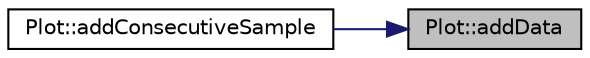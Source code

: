 digraph "Plot::addData"
{
 // LATEX_PDF_SIZE
  edge [fontname="Helvetica",fontsize="10",labelfontname="Helvetica",labelfontsize="10"];
  node [fontname="Helvetica",fontsize="10",shape=record];
  rankdir="RL";
  Node1 [label="Plot::addData",height=0.2,width=0.4,color="black", fillcolor="grey75", style="filled", fontcolor="black",tooltip="Add a single data point."];
  Node1 -> Node2 [dir="back",color="midnightblue",fontsize="10",style="solid",fontname="Helvetica"];
  Node2 [label="Plot::addConsecutiveSample",height=0.2,width=0.4,color="black", fillcolor="white", style="filled",URL="$class_plot.html#ac5af8584145b5c1bd664b43088387433",tooltip="Add a single sample to the data."];
}
